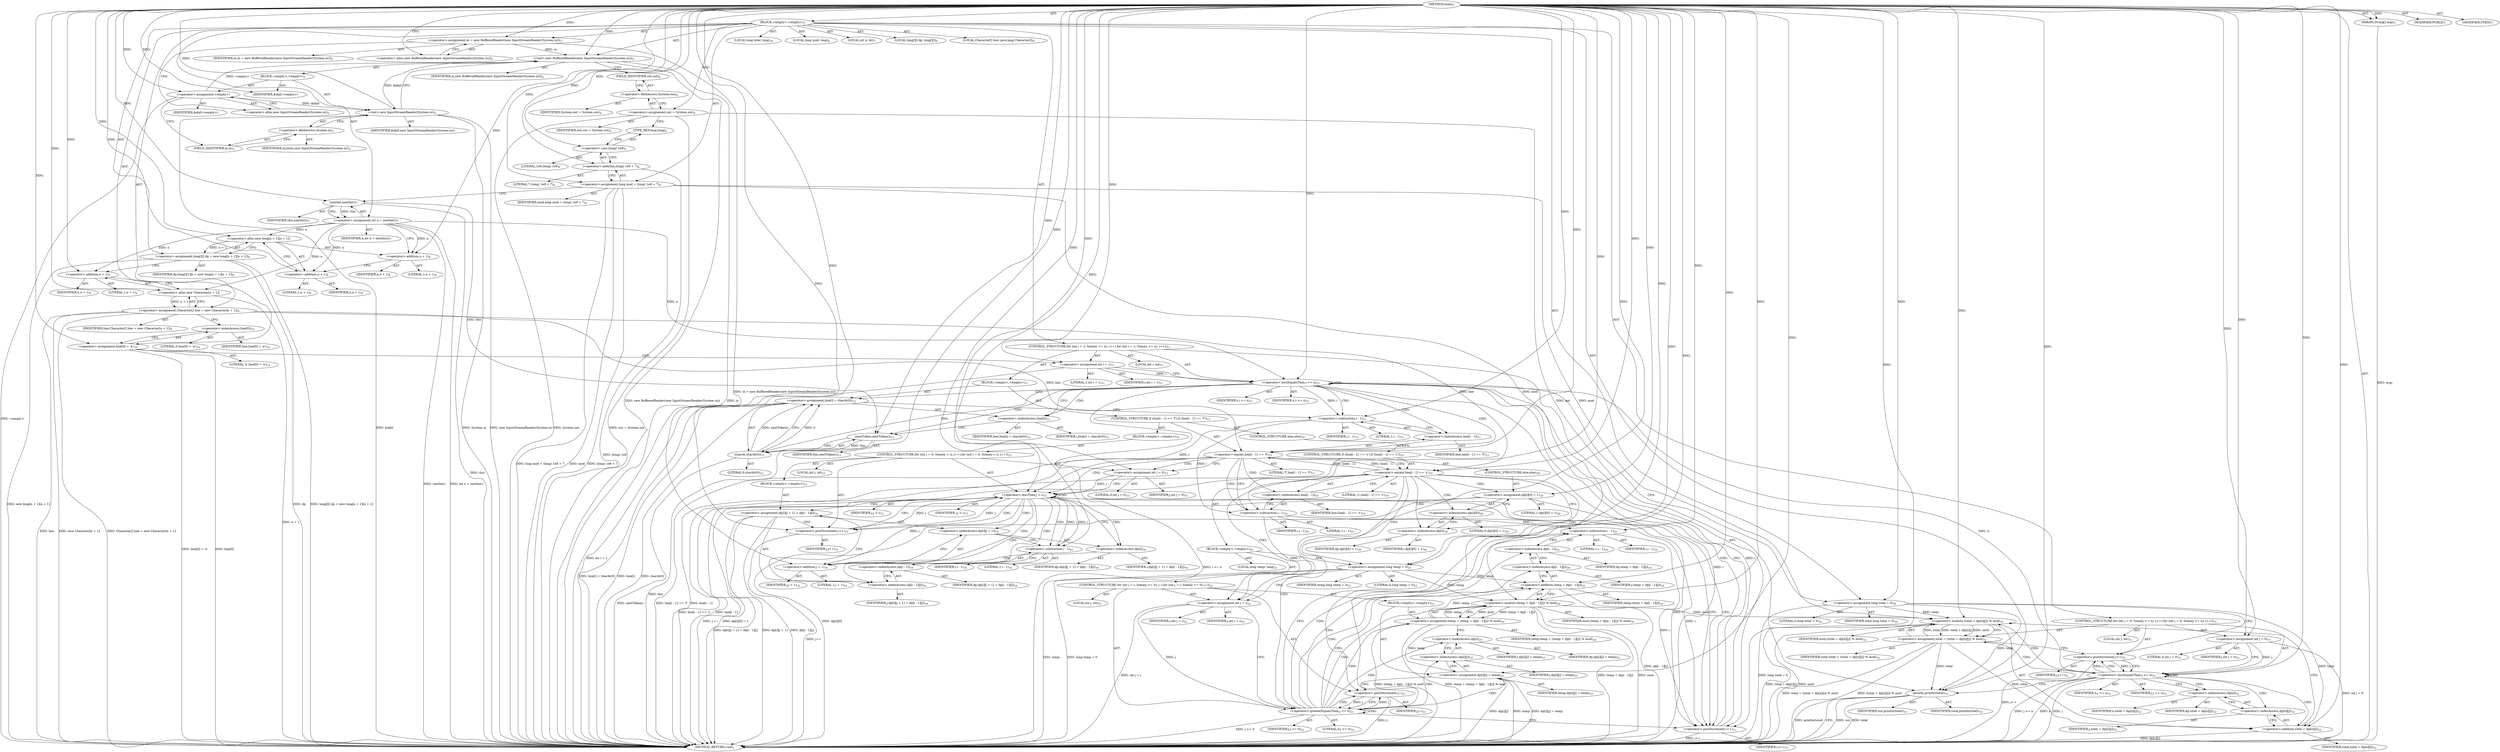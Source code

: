 digraph "main" {  
"17" [label = <(METHOD,main)<SUB>1</SUB>> ]
"18" [label = <(PARAM,String[] args)<SUB>1</SUB>> ]
"19" [label = <(BLOCK,&lt;empty&gt;,&lt;empty&gt;)<SUB>1</SUB>> ]
"20" [label = <(&lt;operator&gt;.assignment,in = new BufferedReader(new InputStreamReader(System.in)))<SUB>2</SUB>> ]
"21" [label = <(IDENTIFIER,in,in = new BufferedReader(new InputStreamReader(System.in)))<SUB>2</SUB>> ]
"22" [label = <(&lt;operator&gt;.alloc,new BufferedReader(new InputStreamReader(System.in)))<SUB>2</SUB>> ]
"23" [label = <(&lt;init&gt;,new BufferedReader(new InputStreamReader(System.in)))<SUB>2</SUB>> ]
"24" [label = <(IDENTIFIER,in,new BufferedReader(new InputStreamReader(System.in)))<SUB>2</SUB>> ]
"25" [label = <(BLOCK,&lt;empty&gt;,&lt;empty&gt;)<SUB>2</SUB>> ]
"26" [label = <(&lt;operator&gt;.assignment,&lt;empty&gt;)> ]
"27" [label = <(IDENTIFIER,$obj0,&lt;empty&gt;)> ]
"28" [label = <(&lt;operator&gt;.alloc,new InputStreamReader(System.in))<SUB>2</SUB>> ]
"29" [label = <(&lt;init&gt;,new InputStreamReader(System.in))<SUB>2</SUB>> ]
"30" [label = <(IDENTIFIER,$obj0,new InputStreamReader(System.in))> ]
"31" [label = <(&lt;operator&gt;.fieldAccess,System.in)<SUB>2</SUB>> ]
"32" [label = <(IDENTIFIER,System,new InputStreamReader(System.in))<SUB>2</SUB>> ]
"33" [label = <(FIELD_IDENTIFIER,in,in)<SUB>2</SUB>> ]
"34" [label = <(IDENTIFIER,$obj0,&lt;empty&gt;)> ]
"35" [label = <(&lt;operator&gt;.assignment,out = System.out)<SUB>4</SUB>> ]
"36" [label = <(IDENTIFIER,out,out = System.out)<SUB>4</SUB>> ]
"37" [label = <(&lt;operator&gt;.fieldAccess,System.out)<SUB>4</SUB>> ]
"38" [label = <(IDENTIFIER,System,out = System.out)<SUB>4</SUB>> ]
"39" [label = <(FIELD_IDENTIFIER,out,out)<SUB>4</SUB>> ]
"40" [label = <(LOCAL,long mod: long)<SUB>6</SUB>> ]
"41" [label = <(&lt;operator&gt;.assignment,long mod = (long) 1e9 + 7)<SUB>6</SUB>> ]
"42" [label = <(IDENTIFIER,mod,long mod = (long) 1e9 + 7)<SUB>6</SUB>> ]
"43" [label = <(&lt;operator&gt;.addition,(long) 1e9 + 7)<SUB>6</SUB>> ]
"44" [label = <(&lt;operator&gt;.cast,(long) 1e9)<SUB>6</SUB>> ]
"45" [label = <(TYPE_REF,long,long)<SUB>6</SUB>> ]
"46" [label = <(LITERAL,1e9,(long) 1e9)<SUB>6</SUB>> ]
"47" [label = <(LITERAL,7,(long) 1e9 + 7)<SUB>6</SUB>> ]
"48" [label = <(LOCAL,int n: int)<SUB>7</SUB>> ]
"49" [label = <(&lt;operator&gt;.assignment,int n = nextInt())<SUB>7</SUB>> ]
"50" [label = <(IDENTIFIER,n,int n = nextInt())<SUB>7</SUB>> ]
"51" [label = <(nextInt,nextInt())<SUB>7</SUB>> ]
"52" [label = <(IDENTIFIER,this,nextInt())<SUB>7</SUB>> ]
"53" [label = <(LOCAL,long[][] dp: long[][])<SUB>8</SUB>> ]
"54" [label = <(&lt;operator&gt;.assignment,long[][] dp = new long[n + 1][n + 1])<SUB>8</SUB>> ]
"55" [label = <(IDENTIFIER,dp,long[][] dp = new long[n + 1][n + 1])<SUB>8</SUB>> ]
"56" [label = <(&lt;operator&gt;.alloc,new long[n + 1][n + 1])> ]
"57" [label = <(&lt;operator&gt;.addition,n + 1)<SUB>8</SUB>> ]
"58" [label = <(IDENTIFIER,n,n + 1)<SUB>8</SUB>> ]
"59" [label = <(LITERAL,1,n + 1)<SUB>8</SUB>> ]
"60" [label = <(&lt;operator&gt;.addition,n + 1)<SUB>8</SUB>> ]
"61" [label = <(IDENTIFIER,n,n + 1)<SUB>8</SUB>> ]
"62" [label = <(LITERAL,1,n + 1)<SUB>8</SUB>> ]
"63" [label = <(LOCAL,Character[] line: java.lang.Character[])<SUB>9</SUB>> ]
"64" [label = <(&lt;operator&gt;.assignment,Character[] line = new Character[n + 1])<SUB>9</SUB>> ]
"65" [label = <(IDENTIFIER,line,Character[] line = new Character[n + 1])<SUB>9</SUB>> ]
"66" [label = <(&lt;operator&gt;.alloc,new Character[n + 1])> ]
"67" [label = <(&lt;operator&gt;.addition,n + 1)<SUB>9</SUB>> ]
"68" [label = <(IDENTIFIER,n,n + 1)<SUB>9</SUB>> ]
"69" [label = <(LITERAL,1,n + 1)<SUB>9</SUB>> ]
"70" [label = <(&lt;operator&gt;.assignment,line[0] = 'a')<SUB>10</SUB>> ]
"71" [label = <(&lt;operator&gt;.indexAccess,line[0])<SUB>10</SUB>> ]
"72" [label = <(IDENTIFIER,line,line[0] = 'a')<SUB>10</SUB>> ]
"73" [label = <(LITERAL,0,line[0] = 'a')<SUB>10</SUB>> ]
"74" [label = <(LITERAL,'a',line[0] = 'a')<SUB>10</SUB>> ]
"75" [label = <(CONTROL_STRUCTURE,for (int i = 1; Some(i &lt;= n); i++),for (int i = 1; Some(i &lt;= n); i++))<SUB>11</SUB>> ]
"76" [label = <(LOCAL,int i: int)<SUB>11</SUB>> ]
"77" [label = <(&lt;operator&gt;.assignment,int i = 1)<SUB>11</SUB>> ]
"78" [label = <(IDENTIFIER,i,int i = 1)<SUB>11</SUB>> ]
"79" [label = <(LITERAL,1,int i = 1)<SUB>11</SUB>> ]
"80" [label = <(&lt;operator&gt;.lessEqualsThan,i &lt;= n)<SUB>11</SUB>> ]
"81" [label = <(IDENTIFIER,i,i &lt;= n)<SUB>11</SUB>> ]
"82" [label = <(IDENTIFIER,n,i &lt;= n)<SUB>11</SUB>> ]
"83" [label = <(&lt;operator&gt;.postIncrement,i++)<SUB>11</SUB>> ]
"84" [label = <(IDENTIFIER,i,i++)<SUB>11</SUB>> ]
"85" [label = <(BLOCK,&lt;empty&gt;,&lt;empty&gt;)<SUB>11</SUB>> ]
"86" [label = <(&lt;operator&gt;.assignment,line[i] = charAt(0))<SUB>12</SUB>> ]
"87" [label = <(&lt;operator&gt;.indexAccess,line[i])<SUB>12</SUB>> ]
"88" [label = <(IDENTIFIER,line,line[i] = charAt(0))<SUB>12</SUB>> ]
"89" [label = <(IDENTIFIER,i,line[i] = charAt(0))<SUB>12</SUB>> ]
"90" [label = <(charAt,charAt(0))<SUB>12</SUB>> ]
"91" [label = <(nextToken,nextToken())<SUB>12</SUB>> ]
"92" [label = <(IDENTIFIER,this,nextToken())<SUB>12</SUB>> ]
"93" [label = <(LITERAL,0,charAt(0))<SUB>12</SUB>> ]
"94" [label = <(CONTROL_STRUCTURE,if (line[i - 1] == 'f'),if (line[i - 1] == 'f'))<SUB>13</SUB>> ]
"95" [label = <(&lt;operator&gt;.equals,line[i - 1] == 'f')<SUB>13</SUB>> ]
"96" [label = <(&lt;operator&gt;.indexAccess,line[i - 1])<SUB>13</SUB>> ]
"97" [label = <(IDENTIFIER,line,line[i - 1] == 'f')<SUB>13</SUB>> ]
"98" [label = <(&lt;operator&gt;.subtraction,i - 1)<SUB>13</SUB>> ]
"99" [label = <(IDENTIFIER,i,i - 1)<SUB>13</SUB>> ]
"100" [label = <(LITERAL,1,i - 1)<SUB>13</SUB>> ]
"101" [label = <(LITERAL,'f',line[i - 1] == 'f')<SUB>13</SUB>> ]
"102" [label = <(BLOCK,&lt;empty&gt;,&lt;empty&gt;)<SUB>14</SUB>> ]
"103" [label = <(CONTROL_STRUCTURE,for (int j = 0; Some(j &lt; i); j++),for (int j = 0; Some(j &lt; i); j++))<SUB>15</SUB>> ]
"104" [label = <(LOCAL,int j: int)<SUB>15</SUB>> ]
"105" [label = <(&lt;operator&gt;.assignment,int j = 0)<SUB>15</SUB>> ]
"106" [label = <(IDENTIFIER,j,int j = 0)<SUB>15</SUB>> ]
"107" [label = <(LITERAL,0,int j = 0)<SUB>15</SUB>> ]
"108" [label = <(&lt;operator&gt;.lessThan,j &lt; i)<SUB>15</SUB>> ]
"109" [label = <(IDENTIFIER,j,j &lt; i)<SUB>15</SUB>> ]
"110" [label = <(IDENTIFIER,i,j &lt; i)<SUB>15</SUB>> ]
"111" [label = <(&lt;operator&gt;.postIncrement,j++)<SUB>15</SUB>> ]
"112" [label = <(IDENTIFIER,j,j++)<SUB>15</SUB>> ]
"113" [label = <(BLOCK,&lt;empty&gt;,&lt;empty&gt;)<SUB>15</SUB>> ]
"114" [label = <(&lt;operator&gt;.assignment,dp[i][j + 1] = dp[i - 1][j])<SUB>16</SUB>> ]
"115" [label = <(&lt;operator&gt;.indexAccess,dp[i][j + 1])<SUB>16</SUB>> ]
"116" [label = <(&lt;operator&gt;.indexAccess,dp[i])<SUB>16</SUB>> ]
"117" [label = <(IDENTIFIER,dp,dp[i][j + 1] = dp[i - 1][j])<SUB>16</SUB>> ]
"118" [label = <(IDENTIFIER,i,dp[i][j + 1] = dp[i - 1][j])<SUB>16</SUB>> ]
"119" [label = <(&lt;operator&gt;.addition,j + 1)<SUB>16</SUB>> ]
"120" [label = <(IDENTIFIER,j,j + 1)<SUB>16</SUB>> ]
"121" [label = <(LITERAL,1,j + 1)<SUB>16</SUB>> ]
"122" [label = <(&lt;operator&gt;.indexAccess,dp[i - 1][j])<SUB>16</SUB>> ]
"123" [label = <(&lt;operator&gt;.indexAccess,dp[i - 1])<SUB>16</SUB>> ]
"124" [label = <(IDENTIFIER,dp,dp[i][j + 1] = dp[i - 1][j])<SUB>16</SUB>> ]
"125" [label = <(&lt;operator&gt;.subtraction,i - 1)<SUB>16</SUB>> ]
"126" [label = <(IDENTIFIER,i,i - 1)<SUB>16</SUB>> ]
"127" [label = <(LITERAL,1,i - 1)<SUB>16</SUB>> ]
"128" [label = <(IDENTIFIER,j,dp[i][j + 1] = dp[i - 1][j])<SUB>16</SUB>> ]
"129" [label = <(CONTROL_STRUCTURE,else,else)<SUB>19</SUB>> ]
"130" [label = <(CONTROL_STRUCTURE,if (line[i - 1] == 's'),if (line[i - 1] == 's'))<SUB>19</SUB>> ]
"131" [label = <(&lt;operator&gt;.equals,line[i - 1] == 's')<SUB>19</SUB>> ]
"132" [label = <(&lt;operator&gt;.indexAccess,line[i - 1])<SUB>19</SUB>> ]
"133" [label = <(IDENTIFIER,line,line[i - 1] == 's')<SUB>19</SUB>> ]
"134" [label = <(&lt;operator&gt;.subtraction,i - 1)<SUB>19</SUB>> ]
"135" [label = <(IDENTIFIER,i,i - 1)<SUB>19</SUB>> ]
"136" [label = <(LITERAL,1,i - 1)<SUB>19</SUB>> ]
"137" [label = <(LITERAL,'s',line[i - 1] == 's')<SUB>19</SUB>> ]
"138" [label = <(BLOCK,&lt;empty&gt;,&lt;empty&gt;)<SUB>20</SUB>> ]
"139" [label = <(LOCAL,long temp: long)<SUB>21</SUB>> ]
"140" [label = <(&lt;operator&gt;.assignment,long temp = 0)<SUB>21</SUB>> ]
"141" [label = <(IDENTIFIER,temp,long temp = 0)<SUB>21</SUB>> ]
"142" [label = <(LITERAL,0,long temp = 0)<SUB>21</SUB>> ]
"143" [label = <(CONTROL_STRUCTURE,for (int j = i; Some(j &gt;= 0); j--),for (int j = i; Some(j &gt;= 0); j--))<SUB>22</SUB>> ]
"144" [label = <(LOCAL,int j: int)<SUB>22</SUB>> ]
"145" [label = <(&lt;operator&gt;.assignment,int j = i)<SUB>22</SUB>> ]
"146" [label = <(IDENTIFIER,j,int j = i)<SUB>22</SUB>> ]
"147" [label = <(IDENTIFIER,i,int j = i)<SUB>22</SUB>> ]
"148" [label = <(&lt;operator&gt;.greaterEqualsThan,j &gt;= 0)<SUB>22</SUB>> ]
"149" [label = <(IDENTIFIER,j,j &gt;= 0)<SUB>22</SUB>> ]
"150" [label = <(LITERAL,0,j &gt;= 0)<SUB>22</SUB>> ]
"151" [label = <(&lt;operator&gt;.postDecrement,j--)<SUB>22</SUB>> ]
"152" [label = <(IDENTIFIER,j,j--)<SUB>22</SUB>> ]
"153" [label = <(BLOCK,&lt;empty&gt;,&lt;empty&gt;)<SUB>23</SUB>> ]
"154" [label = <(&lt;operator&gt;.assignment,temp = (temp + dp[i - 1][j]) % mod)<SUB>24</SUB>> ]
"155" [label = <(IDENTIFIER,temp,temp = (temp + dp[i - 1][j]) % mod)<SUB>24</SUB>> ]
"156" [label = <(&lt;operator&gt;.modulo,(temp + dp[i - 1][j]) % mod)<SUB>24</SUB>> ]
"157" [label = <(&lt;operator&gt;.addition,temp + dp[i - 1][j])<SUB>24</SUB>> ]
"158" [label = <(IDENTIFIER,temp,temp + dp[i - 1][j])<SUB>24</SUB>> ]
"159" [label = <(&lt;operator&gt;.indexAccess,dp[i - 1][j])<SUB>24</SUB>> ]
"160" [label = <(&lt;operator&gt;.indexAccess,dp[i - 1])<SUB>24</SUB>> ]
"161" [label = <(IDENTIFIER,dp,temp + dp[i - 1][j])<SUB>24</SUB>> ]
"162" [label = <(&lt;operator&gt;.subtraction,i - 1)<SUB>24</SUB>> ]
"163" [label = <(IDENTIFIER,i,i - 1)<SUB>24</SUB>> ]
"164" [label = <(LITERAL,1,i - 1)<SUB>24</SUB>> ]
"165" [label = <(IDENTIFIER,j,temp + dp[i - 1][j])<SUB>24</SUB>> ]
"166" [label = <(IDENTIFIER,mod,(temp + dp[i - 1][j]) % mod)<SUB>24</SUB>> ]
"167" [label = <(&lt;operator&gt;.assignment,dp[i][j] = temp)<SUB>25</SUB>> ]
"168" [label = <(&lt;operator&gt;.indexAccess,dp[i][j])<SUB>25</SUB>> ]
"169" [label = <(&lt;operator&gt;.indexAccess,dp[i])<SUB>25</SUB>> ]
"170" [label = <(IDENTIFIER,dp,dp[i][j] = temp)<SUB>25</SUB>> ]
"171" [label = <(IDENTIFIER,i,dp[i][j] = temp)<SUB>25</SUB>> ]
"172" [label = <(IDENTIFIER,j,dp[i][j] = temp)<SUB>25</SUB>> ]
"173" [label = <(IDENTIFIER,temp,dp[i][j] = temp)<SUB>25</SUB>> ]
"174" [label = <(CONTROL_STRUCTURE,else,else)<SUB>28</SUB>> ]
"175" [label = <(&lt;operator&gt;.assignment,dp[i][0] = 1)<SUB>28</SUB>> ]
"176" [label = <(&lt;operator&gt;.indexAccess,dp[i][0])<SUB>28</SUB>> ]
"177" [label = <(&lt;operator&gt;.indexAccess,dp[i])<SUB>28</SUB>> ]
"178" [label = <(IDENTIFIER,dp,dp[i][0] = 1)<SUB>28</SUB>> ]
"179" [label = <(IDENTIFIER,i,dp[i][0] = 1)<SUB>28</SUB>> ]
"180" [label = <(LITERAL,0,dp[i][0] = 1)<SUB>28</SUB>> ]
"181" [label = <(LITERAL,1,dp[i][0] = 1)<SUB>28</SUB>> ]
"182" [label = <(LOCAL,long total: long)<SUB>30</SUB>> ]
"183" [label = <(&lt;operator&gt;.assignment,long total = 0)<SUB>30</SUB>> ]
"184" [label = <(IDENTIFIER,total,long total = 0)<SUB>30</SUB>> ]
"185" [label = <(LITERAL,0,long total = 0)<SUB>30</SUB>> ]
"186" [label = <(CONTROL_STRUCTURE,for (int j = 0; Some(j &lt;= n); j++),for (int j = 0; Some(j &lt;= n); j++))<SUB>31</SUB>> ]
"187" [label = <(LOCAL,int j: int)<SUB>31</SUB>> ]
"188" [label = <(&lt;operator&gt;.assignment,int j = 0)<SUB>31</SUB>> ]
"189" [label = <(IDENTIFIER,j,int j = 0)<SUB>31</SUB>> ]
"190" [label = <(LITERAL,0,int j = 0)<SUB>31</SUB>> ]
"191" [label = <(&lt;operator&gt;.lessEqualsThan,j &lt;= n)<SUB>31</SUB>> ]
"192" [label = <(IDENTIFIER,j,j &lt;= n)<SUB>31</SUB>> ]
"193" [label = <(IDENTIFIER,n,j &lt;= n)<SUB>31</SUB>> ]
"194" [label = <(&lt;operator&gt;.postIncrement,j++)<SUB>31</SUB>> ]
"195" [label = <(IDENTIFIER,j,j++)<SUB>31</SUB>> ]
"196" [label = <(&lt;operator&gt;.assignment,total = (total + dp[n][j]) % mod)<SUB>32</SUB>> ]
"197" [label = <(IDENTIFIER,total,total = (total + dp[n][j]) % mod)<SUB>32</SUB>> ]
"198" [label = <(&lt;operator&gt;.modulo,(total + dp[n][j]) % mod)<SUB>32</SUB>> ]
"199" [label = <(&lt;operator&gt;.addition,total + dp[n][j])<SUB>32</SUB>> ]
"200" [label = <(IDENTIFIER,total,total + dp[n][j])<SUB>32</SUB>> ]
"201" [label = <(&lt;operator&gt;.indexAccess,dp[n][j])<SUB>32</SUB>> ]
"202" [label = <(&lt;operator&gt;.indexAccess,dp[n])<SUB>32</SUB>> ]
"203" [label = <(IDENTIFIER,dp,total + dp[n][j])<SUB>32</SUB>> ]
"204" [label = <(IDENTIFIER,n,total + dp[n][j])<SUB>32</SUB>> ]
"205" [label = <(IDENTIFIER,j,total + dp[n][j])<SUB>32</SUB>> ]
"206" [label = <(IDENTIFIER,mod,(total + dp[n][j]) % mod)<SUB>32</SUB>> ]
"207" [label = <(println,println(total))<SUB>33</SUB>> ]
"208" [label = <(IDENTIFIER,out,println(total))<SUB>33</SUB>> ]
"209" [label = <(IDENTIFIER,total,println(total))<SUB>33</SUB>> ]
"210" [label = <(MODIFIER,PUBLIC)> ]
"211" [label = <(MODIFIER,STATIC)> ]
"212" [label = <(METHOD_RETURN,void)<SUB>1</SUB>> ]
  "17" -> "18"  [ label = "AST: "] 
  "17" -> "19"  [ label = "AST: "] 
  "17" -> "210"  [ label = "AST: "] 
  "17" -> "211"  [ label = "AST: "] 
  "17" -> "212"  [ label = "AST: "] 
  "19" -> "20"  [ label = "AST: "] 
  "19" -> "23"  [ label = "AST: "] 
  "19" -> "35"  [ label = "AST: "] 
  "19" -> "40"  [ label = "AST: "] 
  "19" -> "41"  [ label = "AST: "] 
  "19" -> "48"  [ label = "AST: "] 
  "19" -> "49"  [ label = "AST: "] 
  "19" -> "53"  [ label = "AST: "] 
  "19" -> "54"  [ label = "AST: "] 
  "19" -> "63"  [ label = "AST: "] 
  "19" -> "64"  [ label = "AST: "] 
  "19" -> "70"  [ label = "AST: "] 
  "19" -> "75"  [ label = "AST: "] 
  "19" -> "182"  [ label = "AST: "] 
  "19" -> "183"  [ label = "AST: "] 
  "19" -> "186"  [ label = "AST: "] 
  "19" -> "207"  [ label = "AST: "] 
  "20" -> "21"  [ label = "AST: "] 
  "20" -> "22"  [ label = "AST: "] 
  "23" -> "24"  [ label = "AST: "] 
  "23" -> "25"  [ label = "AST: "] 
  "25" -> "26"  [ label = "AST: "] 
  "25" -> "29"  [ label = "AST: "] 
  "25" -> "34"  [ label = "AST: "] 
  "26" -> "27"  [ label = "AST: "] 
  "26" -> "28"  [ label = "AST: "] 
  "29" -> "30"  [ label = "AST: "] 
  "29" -> "31"  [ label = "AST: "] 
  "31" -> "32"  [ label = "AST: "] 
  "31" -> "33"  [ label = "AST: "] 
  "35" -> "36"  [ label = "AST: "] 
  "35" -> "37"  [ label = "AST: "] 
  "37" -> "38"  [ label = "AST: "] 
  "37" -> "39"  [ label = "AST: "] 
  "41" -> "42"  [ label = "AST: "] 
  "41" -> "43"  [ label = "AST: "] 
  "43" -> "44"  [ label = "AST: "] 
  "43" -> "47"  [ label = "AST: "] 
  "44" -> "45"  [ label = "AST: "] 
  "44" -> "46"  [ label = "AST: "] 
  "49" -> "50"  [ label = "AST: "] 
  "49" -> "51"  [ label = "AST: "] 
  "51" -> "52"  [ label = "AST: "] 
  "54" -> "55"  [ label = "AST: "] 
  "54" -> "56"  [ label = "AST: "] 
  "56" -> "57"  [ label = "AST: "] 
  "56" -> "60"  [ label = "AST: "] 
  "57" -> "58"  [ label = "AST: "] 
  "57" -> "59"  [ label = "AST: "] 
  "60" -> "61"  [ label = "AST: "] 
  "60" -> "62"  [ label = "AST: "] 
  "64" -> "65"  [ label = "AST: "] 
  "64" -> "66"  [ label = "AST: "] 
  "66" -> "67"  [ label = "AST: "] 
  "67" -> "68"  [ label = "AST: "] 
  "67" -> "69"  [ label = "AST: "] 
  "70" -> "71"  [ label = "AST: "] 
  "70" -> "74"  [ label = "AST: "] 
  "71" -> "72"  [ label = "AST: "] 
  "71" -> "73"  [ label = "AST: "] 
  "75" -> "76"  [ label = "AST: "] 
  "75" -> "77"  [ label = "AST: "] 
  "75" -> "80"  [ label = "AST: "] 
  "75" -> "83"  [ label = "AST: "] 
  "75" -> "85"  [ label = "AST: "] 
  "77" -> "78"  [ label = "AST: "] 
  "77" -> "79"  [ label = "AST: "] 
  "80" -> "81"  [ label = "AST: "] 
  "80" -> "82"  [ label = "AST: "] 
  "83" -> "84"  [ label = "AST: "] 
  "85" -> "86"  [ label = "AST: "] 
  "85" -> "94"  [ label = "AST: "] 
  "86" -> "87"  [ label = "AST: "] 
  "86" -> "90"  [ label = "AST: "] 
  "87" -> "88"  [ label = "AST: "] 
  "87" -> "89"  [ label = "AST: "] 
  "90" -> "91"  [ label = "AST: "] 
  "90" -> "93"  [ label = "AST: "] 
  "91" -> "92"  [ label = "AST: "] 
  "94" -> "95"  [ label = "AST: "] 
  "94" -> "102"  [ label = "AST: "] 
  "94" -> "129"  [ label = "AST: "] 
  "95" -> "96"  [ label = "AST: "] 
  "95" -> "101"  [ label = "AST: "] 
  "96" -> "97"  [ label = "AST: "] 
  "96" -> "98"  [ label = "AST: "] 
  "98" -> "99"  [ label = "AST: "] 
  "98" -> "100"  [ label = "AST: "] 
  "102" -> "103"  [ label = "AST: "] 
  "103" -> "104"  [ label = "AST: "] 
  "103" -> "105"  [ label = "AST: "] 
  "103" -> "108"  [ label = "AST: "] 
  "103" -> "111"  [ label = "AST: "] 
  "103" -> "113"  [ label = "AST: "] 
  "105" -> "106"  [ label = "AST: "] 
  "105" -> "107"  [ label = "AST: "] 
  "108" -> "109"  [ label = "AST: "] 
  "108" -> "110"  [ label = "AST: "] 
  "111" -> "112"  [ label = "AST: "] 
  "113" -> "114"  [ label = "AST: "] 
  "114" -> "115"  [ label = "AST: "] 
  "114" -> "122"  [ label = "AST: "] 
  "115" -> "116"  [ label = "AST: "] 
  "115" -> "119"  [ label = "AST: "] 
  "116" -> "117"  [ label = "AST: "] 
  "116" -> "118"  [ label = "AST: "] 
  "119" -> "120"  [ label = "AST: "] 
  "119" -> "121"  [ label = "AST: "] 
  "122" -> "123"  [ label = "AST: "] 
  "122" -> "128"  [ label = "AST: "] 
  "123" -> "124"  [ label = "AST: "] 
  "123" -> "125"  [ label = "AST: "] 
  "125" -> "126"  [ label = "AST: "] 
  "125" -> "127"  [ label = "AST: "] 
  "129" -> "130"  [ label = "AST: "] 
  "130" -> "131"  [ label = "AST: "] 
  "130" -> "138"  [ label = "AST: "] 
  "130" -> "174"  [ label = "AST: "] 
  "131" -> "132"  [ label = "AST: "] 
  "131" -> "137"  [ label = "AST: "] 
  "132" -> "133"  [ label = "AST: "] 
  "132" -> "134"  [ label = "AST: "] 
  "134" -> "135"  [ label = "AST: "] 
  "134" -> "136"  [ label = "AST: "] 
  "138" -> "139"  [ label = "AST: "] 
  "138" -> "140"  [ label = "AST: "] 
  "138" -> "143"  [ label = "AST: "] 
  "140" -> "141"  [ label = "AST: "] 
  "140" -> "142"  [ label = "AST: "] 
  "143" -> "144"  [ label = "AST: "] 
  "143" -> "145"  [ label = "AST: "] 
  "143" -> "148"  [ label = "AST: "] 
  "143" -> "151"  [ label = "AST: "] 
  "143" -> "153"  [ label = "AST: "] 
  "145" -> "146"  [ label = "AST: "] 
  "145" -> "147"  [ label = "AST: "] 
  "148" -> "149"  [ label = "AST: "] 
  "148" -> "150"  [ label = "AST: "] 
  "151" -> "152"  [ label = "AST: "] 
  "153" -> "154"  [ label = "AST: "] 
  "153" -> "167"  [ label = "AST: "] 
  "154" -> "155"  [ label = "AST: "] 
  "154" -> "156"  [ label = "AST: "] 
  "156" -> "157"  [ label = "AST: "] 
  "156" -> "166"  [ label = "AST: "] 
  "157" -> "158"  [ label = "AST: "] 
  "157" -> "159"  [ label = "AST: "] 
  "159" -> "160"  [ label = "AST: "] 
  "159" -> "165"  [ label = "AST: "] 
  "160" -> "161"  [ label = "AST: "] 
  "160" -> "162"  [ label = "AST: "] 
  "162" -> "163"  [ label = "AST: "] 
  "162" -> "164"  [ label = "AST: "] 
  "167" -> "168"  [ label = "AST: "] 
  "167" -> "173"  [ label = "AST: "] 
  "168" -> "169"  [ label = "AST: "] 
  "168" -> "172"  [ label = "AST: "] 
  "169" -> "170"  [ label = "AST: "] 
  "169" -> "171"  [ label = "AST: "] 
  "174" -> "175"  [ label = "AST: "] 
  "175" -> "176"  [ label = "AST: "] 
  "175" -> "181"  [ label = "AST: "] 
  "176" -> "177"  [ label = "AST: "] 
  "176" -> "180"  [ label = "AST: "] 
  "177" -> "178"  [ label = "AST: "] 
  "177" -> "179"  [ label = "AST: "] 
  "183" -> "184"  [ label = "AST: "] 
  "183" -> "185"  [ label = "AST: "] 
  "186" -> "187"  [ label = "AST: "] 
  "186" -> "188"  [ label = "AST: "] 
  "186" -> "191"  [ label = "AST: "] 
  "186" -> "194"  [ label = "AST: "] 
  "186" -> "196"  [ label = "AST: "] 
  "188" -> "189"  [ label = "AST: "] 
  "188" -> "190"  [ label = "AST: "] 
  "191" -> "192"  [ label = "AST: "] 
  "191" -> "193"  [ label = "AST: "] 
  "194" -> "195"  [ label = "AST: "] 
  "196" -> "197"  [ label = "AST: "] 
  "196" -> "198"  [ label = "AST: "] 
  "198" -> "199"  [ label = "AST: "] 
  "198" -> "206"  [ label = "AST: "] 
  "199" -> "200"  [ label = "AST: "] 
  "199" -> "201"  [ label = "AST: "] 
  "201" -> "202"  [ label = "AST: "] 
  "201" -> "205"  [ label = "AST: "] 
  "202" -> "203"  [ label = "AST: "] 
  "202" -> "204"  [ label = "AST: "] 
  "207" -> "208"  [ label = "AST: "] 
  "207" -> "209"  [ label = "AST: "] 
  "20" -> "28"  [ label = "CFG: "] 
  "23" -> "39"  [ label = "CFG: "] 
  "35" -> "45"  [ label = "CFG: "] 
  "41" -> "51"  [ label = "CFG: "] 
  "49" -> "57"  [ label = "CFG: "] 
  "54" -> "67"  [ label = "CFG: "] 
  "64" -> "71"  [ label = "CFG: "] 
  "70" -> "77"  [ label = "CFG: "] 
  "183" -> "188"  [ label = "CFG: "] 
  "207" -> "212"  [ label = "CFG: "] 
  "22" -> "20"  [ label = "CFG: "] 
  "37" -> "35"  [ label = "CFG: "] 
  "43" -> "41"  [ label = "CFG: "] 
  "51" -> "49"  [ label = "CFG: "] 
  "56" -> "54"  [ label = "CFG: "] 
  "66" -> "64"  [ label = "CFG: "] 
  "71" -> "70"  [ label = "CFG: "] 
  "77" -> "80"  [ label = "CFG: "] 
  "80" -> "87"  [ label = "CFG: "] 
  "80" -> "183"  [ label = "CFG: "] 
  "83" -> "80"  [ label = "CFG: "] 
  "188" -> "191"  [ label = "CFG: "] 
  "191" -> "202"  [ label = "CFG: "] 
  "191" -> "207"  [ label = "CFG: "] 
  "194" -> "191"  [ label = "CFG: "] 
  "196" -> "194"  [ label = "CFG: "] 
  "26" -> "33"  [ label = "CFG: "] 
  "29" -> "23"  [ label = "CFG: "] 
  "39" -> "37"  [ label = "CFG: "] 
  "44" -> "43"  [ label = "CFG: "] 
  "57" -> "60"  [ label = "CFG: "] 
  "60" -> "56"  [ label = "CFG: "] 
  "67" -> "66"  [ label = "CFG: "] 
  "86" -> "98"  [ label = "CFG: "] 
  "198" -> "196"  [ label = "CFG: "] 
  "28" -> "26"  [ label = "CFG: "] 
  "31" -> "29"  [ label = "CFG: "] 
  "45" -> "44"  [ label = "CFG: "] 
  "87" -> "91"  [ label = "CFG: "] 
  "90" -> "86"  [ label = "CFG: "] 
  "95" -> "105"  [ label = "CFG: "] 
  "95" -> "134"  [ label = "CFG: "] 
  "199" -> "198"  [ label = "CFG: "] 
  "33" -> "31"  [ label = "CFG: "] 
  "91" -> "90"  [ label = "CFG: "] 
  "96" -> "95"  [ label = "CFG: "] 
  "201" -> "199"  [ label = "CFG: "] 
  "98" -> "96"  [ label = "CFG: "] 
  "105" -> "108"  [ label = "CFG: "] 
  "108" -> "116"  [ label = "CFG: "] 
  "108" -> "83"  [ label = "CFG: "] 
  "111" -> "108"  [ label = "CFG: "] 
  "131" -> "140"  [ label = "CFG: "] 
  "131" -> "177"  [ label = "CFG: "] 
  "202" -> "201"  [ label = "CFG: "] 
  "114" -> "111"  [ label = "CFG: "] 
  "132" -> "131"  [ label = "CFG: "] 
  "140" -> "145"  [ label = "CFG: "] 
  "175" -> "83"  [ label = "CFG: "] 
  "115" -> "125"  [ label = "CFG: "] 
  "122" -> "114"  [ label = "CFG: "] 
  "134" -> "132"  [ label = "CFG: "] 
  "145" -> "148"  [ label = "CFG: "] 
  "148" -> "162"  [ label = "CFG: "] 
  "148" -> "83"  [ label = "CFG: "] 
  "151" -> "148"  [ label = "CFG: "] 
  "176" -> "175"  [ label = "CFG: "] 
  "116" -> "119"  [ label = "CFG: "] 
  "119" -> "115"  [ label = "CFG: "] 
  "123" -> "122"  [ label = "CFG: "] 
  "154" -> "169"  [ label = "CFG: "] 
  "167" -> "151"  [ label = "CFG: "] 
  "177" -> "176"  [ label = "CFG: "] 
  "125" -> "123"  [ label = "CFG: "] 
  "156" -> "154"  [ label = "CFG: "] 
  "168" -> "167"  [ label = "CFG: "] 
  "157" -> "156"  [ label = "CFG: "] 
  "169" -> "168"  [ label = "CFG: "] 
  "159" -> "157"  [ label = "CFG: "] 
  "160" -> "159"  [ label = "CFG: "] 
  "162" -> "160"  [ label = "CFG: "] 
  "17" -> "22"  [ label = "CFG: "] 
  "18" -> "212"  [ label = "DDG: args"] 
  "20" -> "212"  [ label = "DDG: in = new BufferedReader(new InputStreamReader(System.in))"] 
  "23" -> "212"  [ label = "DDG: in"] 
  "26" -> "212"  [ label = "DDG: &lt;empty&gt;"] 
  "29" -> "212"  [ label = "DDG: $obj0"] 
  "29" -> "212"  [ label = "DDG: System.in"] 
  "29" -> "212"  [ label = "DDG: new InputStreamReader(System.in)"] 
  "23" -> "212"  [ label = "DDG: new BufferedReader(new InputStreamReader(System.in))"] 
  "35" -> "212"  [ label = "DDG: System.out"] 
  "35" -> "212"  [ label = "DDG: out = System.out"] 
  "41" -> "212"  [ label = "DDG: mod"] 
  "43" -> "212"  [ label = "DDG: (long) 1e9"] 
  "41" -> "212"  [ label = "DDG: (long) 1e9 + 7"] 
  "41" -> "212"  [ label = "DDG: long mod = (long) 1e9 + 7"] 
  "51" -> "212"  [ label = "DDG: this"] 
  "49" -> "212"  [ label = "DDG: nextInt()"] 
  "49" -> "212"  [ label = "DDG: int n = nextInt()"] 
  "54" -> "212"  [ label = "DDG: dp"] 
  "54" -> "212"  [ label = "DDG: new long[n + 1][n + 1]"] 
  "54" -> "212"  [ label = "DDG: long[][] dp = new long[n + 1][n + 1]"] 
  "64" -> "212"  [ label = "DDG: line"] 
  "66" -> "212"  [ label = "DDG: n + 1"] 
  "64" -> "212"  [ label = "DDG: new Character[n + 1]"] 
  "64" -> "212"  [ label = "DDG: Character[] line = new Character[n + 1]"] 
  "70" -> "212"  [ label = "DDG: line[0]"] 
  "70" -> "212"  [ label = "DDG: line[0] = 'a'"] 
  "77" -> "212"  [ label = "DDG: int i = 1"] 
  "80" -> "212"  [ label = "DDG: i"] 
  "80" -> "212"  [ label = "DDG: i &lt;= n"] 
  "183" -> "212"  [ label = "DDG: long total = 0"] 
  "188" -> "212"  [ label = "DDG: int j = 0"] 
  "191" -> "212"  [ label = "DDG: j"] 
  "191" -> "212"  [ label = "DDG: n"] 
  "191" -> "212"  [ label = "DDG: j &lt;= n"] 
  "207" -> "212"  [ label = "DDG: out"] 
  "207" -> "212"  [ label = "DDG: total"] 
  "207" -> "212"  [ label = "DDG: println(total)"] 
  "199" -> "212"  [ label = "DDG: dp[n][j]"] 
  "198" -> "212"  [ label = "DDG: total + dp[n][j]"] 
  "198" -> "212"  [ label = "DDG: mod"] 
  "196" -> "212"  [ label = "DDG: (total + dp[n][j]) % mod"] 
  "196" -> "212"  [ label = "DDG: total = (total + dp[n][j]) % mod"] 
  "194" -> "212"  [ label = "DDG: j++"] 
  "86" -> "212"  [ label = "DDG: line[i]"] 
  "91" -> "212"  [ label = "DDG: this"] 
  "90" -> "212"  [ label = "DDG: nextToken()"] 
  "86" -> "212"  [ label = "DDG: charAt(0)"] 
  "86" -> "212"  [ label = "DDG: line[i] = charAt(0)"] 
  "95" -> "212"  [ label = "DDG: line[i - 1]"] 
  "95" -> "212"  [ label = "DDG: line[i - 1] == 'f'"] 
  "131" -> "212"  [ label = "DDG: line[i - 1]"] 
  "131" -> "212"  [ label = "DDG: line[i - 1] == 's'"] 
  "175" -> "212"  [ label = "DDG: dp[i][0]"] 
  "175" -> "212"  [ label = "DDG: dp[i][0] = 1"] 
  "140" -> "212"  [ label = "DDG: temp"] 
  "140" -> "212"  [ label = "DDG: long temp = 0"] 
  "145" -> "212"  [ label = "DDG: int j = i"] 
  "148" -> "212"  [ label = "DDG: j &gt;= 0"] 
  "157" -> "212"  [ label = "DDG: dp[i - 1][j]"] 
  "156" -> "212"  [ label = "DDG: temp + dp[i - 1][j]"] 
  "156" -> "212"  [ label = "DDG: mod"] 
  "154" -> "212"  [ label = "DDG: (temp + dp[i - 1][j]) % mod"] 
  "154" -> "212"  [ label = "DDG: temp = (temp + dp[i - 1][j]) % mod"] 
  "167" -> "212"  [ label = "DDG: dp[i][j]"] 
  "167" -> "212"  [ label = "DDG: temp"] 
  "167" -> "212"  [ label = "DDG: dp[i][j] = temp"] 
  "151" -> "212"  [ label = "DDG: j--"] 
  "108" -> "212"  [ label = "DDG: j &lt; i"] 
  "83" -> "212"  [ label = "DDG: i++"] 
  "114" -> "212"  [ label = "DDG: dp[i][j + 1]"] 
  "114" -> "212"  [ label = "DDG: dp[i - 1][j]"] 
  "114" -> "212"  [ label = "DDG: dp[i][j + 1] = dp[i - 1][j]"] 
  "111" -> "212"  [ label = "DDG: j++"] 
  "17" -> "18"  [ label = "DDG: "] 
  "17" -> "20"  [ label = "DDG: "] 
  "17" -> "41"  [ label = "DDG: "] 
  "51" -> "49"  [ label = "DDG: this"] 
  "56" -> "54"  [ label = "DDG: n + 1"] 
  "66" -> "64"  [ label = "DDG: n + 1"] 
  "17" -> "70"  [ label = "DDG: "] 
  "17" -> "183"  [ label = "DDG: "] 
  "20" -> "23"  [ label = "DDG: in"] 
  "17" -> "23"  [ label = "DDG: "] 
  "26" -> "23"  [ label = "DDG: &lt;empty&gt;"] 
  "29" -> "23"  [ label = "DDG: $obj0"] 
  "17" -> "77"  [ label = "DDG: "] 
  "17" -> "188"  [ label = "DDG: "] 
  "198" -> "196"  [ label = "DDG: total + dp[n][j]"] 
  "198" -> "196"  [ label = "DDG: mod"] 
  "35" -> "207"  [ label = "DDG: out"] 
  "17" -> "207"  [ label = "DDG: "] 
  "183" -> "207"  [ label = "DDG: total"] 
  "196" -> "207"  [ label = "DDG: total"] 
  "17" -> "26"  [ label = "DDG: "] 
  "17" -> "34"  [ label = "DDG: "] 
  "17" -> "43"  [ label = "DDG: "] 
  "17" -> "51"  [ label = "DDG: "] 
  "49" -> "56"  [ label = "DDG: n"] 
  "17" -> "56"  [ label = "DDG: "] 
  "17" -> "66"  [ label = "DDG: "] 
  "49" -> "66"  [ label = "DDG: n"] 
  "77" -> "80"  [ label = "DDG: i"] 
  "83" -> "80"  [ label = "DDG: i"] 
  "17" -> "80"  [ label = "DDG: "] 
  "49" -> "80"  [ label = "DDG: n"] 
  "134" -> "83"  [ label = "DDG: i"] 
  "162" -> "83"  [ label = "DDG: i"] 
  "108" -> "83"  [ label = "DDG: i"] 
  "17" -> "83"  [ label = "DDG: "] 
  "90" -> "86"  [ label = "DDG: nextToken()"] 
  "90" -> "86"  [ label = "DDG: 0"] 
  "188" -> "191"  [ label = "DDG: j"] 
  "194" -> "191"  [ label = "DDG: j"] 
  "17" -> "191"  [ label = "DDG: "] 
  "80" -> "191"  [ label = "DDG: n"] 
  "191" -> "194"  [ label = "DDG: j"] 
  "17" -> "194"  [ label = "DDG: "] 
  "26" -> "29"  [ label = "DDG: $obj0"] 
  "17" -> "29"  [ label = "DDG: "] 
  "17" -> "44"  [ label = "DDG: "] 
  "49" -> "57"  [ label = "DDG: n"] 
  "17" -> "57"  [ label = "DDG: "] 
  "17" -> "60"  [ label = "DDG: "] 
  "49" -> "60"  [ label = "DDG: n"] 
  "17" -> "67"  [ label = "DDG: "] 
  "49" -> "67"  [ label = "DDG: n"] 
  "183" -> "198"  [ label = "DDG: total"] 
  "196" -> "198"  [ label = "DDG: total"] 
  "17" -> "198"  [ label = "DDG: "] 
  "41" -> "198"  [ label = "DDG: mod"] 
  "156" -> "198"  [ label = "DDG: mod"] 
  "91" -> "90"  [ label = "DDG: this"] 
  "17" -> "90"  [ label = "DDG: "] 
  "64" -> "95"  [ label = "DDG: line"] 
  "131" -> "95"  [ label = "DDG: line[i - 1]"] 
  "17" -> "95"  [ label = "DDG: "] 
  "183" -> "199"  [ label = "DDG: total"] 
  "196" -> "199"  [ label = "DDG: total"] 
  "17" -> "199"  [ label = "DDG: "] 
  "51" -> "91"  [ label = "DDG: this"] 
  "17" -> "91"  [ label = "DDG: "] 
  "17" -> "105"  [ label = "DDG: "] 
  "80" -> "98"  [ label = "DDG: i"] 
  "17" -> "98"  [ label = "DDG: "] 
  "105" -> "108"  [ label = "DDG: j"] 
  "111" -> "108"  [ label = "DDG: j"] 
  "17" -> "108"  [ label = "DDG: "] 
  "98" -> "108"  [ label = "DDG: i"] 
  "125" -> "108"  [ label = "DDG: i"] 
  "17" -> "111"  [ label = "DDG: "] 
  "108" -> "111"  [ label = "DDG: j"] 
  "64" -> "131"  [ label = "DDG: line"] 
  "95" -> "131"  [ label = "DDG: line[i - 1]"] 
  "17" -> "131"  [ label = "DDG: "] 
  "17" -> "140"  [ label = "DDG: "] 
  "17" -> "175"  [ label = "DDG: "] 
  "134" -> "145"  [ label = "DDG: i"] 
  "17" -> "145"  [ label = "DDG: "] 
  "98" -> "134"  [ label = "DDG: i"] 
  "17" -> "134"  [ label = "DDG: "] 
  "145" -> "148"  [ label = "DDG: j"] 
  "151" -> "148"  [ label = "DDG: j"] 
  "17" -> "148"  [ label = "DDG: "] 
  "148" -> "151"  [ label = "DDG: j"] 
  "17" -> "151"  [ label = "DDG: "] 
  "156" -> "154"  [ label = "DDG: temp + dp[i - 1][j]"] 
  "156" -> "154"  [ label = "DDG: mod"] 
  "154" -> "167"  [ label = "DDG: temp"] 
  "17" -> "167"  [ label = "DDG: "] 
  "108" -> "119"  [ label = "DDG: j"] 
  "17" -> "119"  [ label = "DDG: "] 
  "108" -> "125"  [ label = "DDG: i"] 
  "17" -> "125"  [ label = "DDG: "] 
  "140" -> "156"  [ label = "DDG: temp"] 
  "17" -> "156"  [ label = "DDG: "] 
  "154" -> "156"  [ label = "DDG: temp"] 
  "41" -> "156"  [ label = "DDG: mod"] 
  "140" -> "157"  [ label = "DDG: temp"] 
  "17" -> "157"  [ label = "DDG: "] 
  "154" -> "157"  [ label = "DDG: temp"] 
  "17" -> "162"  [ label = "DDG: "] 
  "134" -> "162"  [ label = "DDG: i"] 
  "80" -> "96"  [ label = "CDG: "] 
  "80" -> "98"  [ label = "CDG: "] 
  "80" -> "95"  [ label = "CDG: "] 
  "80" -> "87"  [ label = "CDG: "] 
  "80" -> "91"  [ label = "CDG: "] 
  "80" -> "90"  [ label = "CDG: "] 
  "80" -> "80"  [ label = "CDG: "] 
  "80" -> "86"  [ label = "CDG: "] 
  "80" -> "83"  [ label = "CDG: "] 
  "191" -> "196"  [ label = "CDG: "] 
  "191" -> "198"  [ label = "CDG: "] 
  "191" -> "191"  [ label = "CDG: "] 
  "191" -> "194"  [ label = "CDG: "] 
  "191" -> "202"  [ label = "CDG: "] 
  "191" -> "201"  [ label = "CDG: "] 
  "191" -> "199"  [ label = "CDG: "] 
  "95" -> "131"  [ label = "CDG: "] 
  "95" -> "132"  [ label = "CDG: "] 
  "95" -> "134"  [ label = "CDG: "] 
  "95" -> "108"  [ label = "CDG: "] 
  "95" -> "105"  [ label = "CDG: "] 
  "108" -> "115"  [ label = "CDG: "] 
  "108" -> "114"  [ label = "CDG: "] 
  "108" -> "119"  [ label = "CDG: "] 
  "108" -> "108"  [ label = "CDG: "] 
  "108" -> "111"  [ label = "CDG: "] 
  "108" -> "116"  [ label = "CDG: "] 
  "108" -> "122"  [ label = "CDG: "] 
  "108" -> "123"  [ label = "CDG: "] 
  "108" -> "125"  [ label = "CDG: "] 
  "131" -> "145"  [ label = "CDG: "] 
  "131" -> "148"  [ label = "CDG: "] 
  "131" -> "176"  [ label = "CDG: "] 
  "131" -> "140"  [ label = "CDG: "] 
  "131" -> "177"  [ label = "CDG: "] 
  "131" -> "175"  [ label = "CDG: "] 
  "148" -> "167"  [ label = "CDG: "] 
  "148" -> "154"  [ label = "CDG: "] 
  "148" -> "169"  [ label = "CDG: "] 
  "148" -> "151"  [ label = "CDG: "] 
  "148" -> "162"  [ label = "CDG: "] 
  "148" -> "168"  [ label = "CDG: "] 
  "148" -> "148"  [ label = "CDG: "] 
  "148" -> "160"  [ label = "CDG: "] 
  "148" -> "157"  [ label = "CDG: "] 
  "148" -> "159"  [ label = "CDG: "] 
  "148" -> "156"  [ label = "CDG: "] 
}
